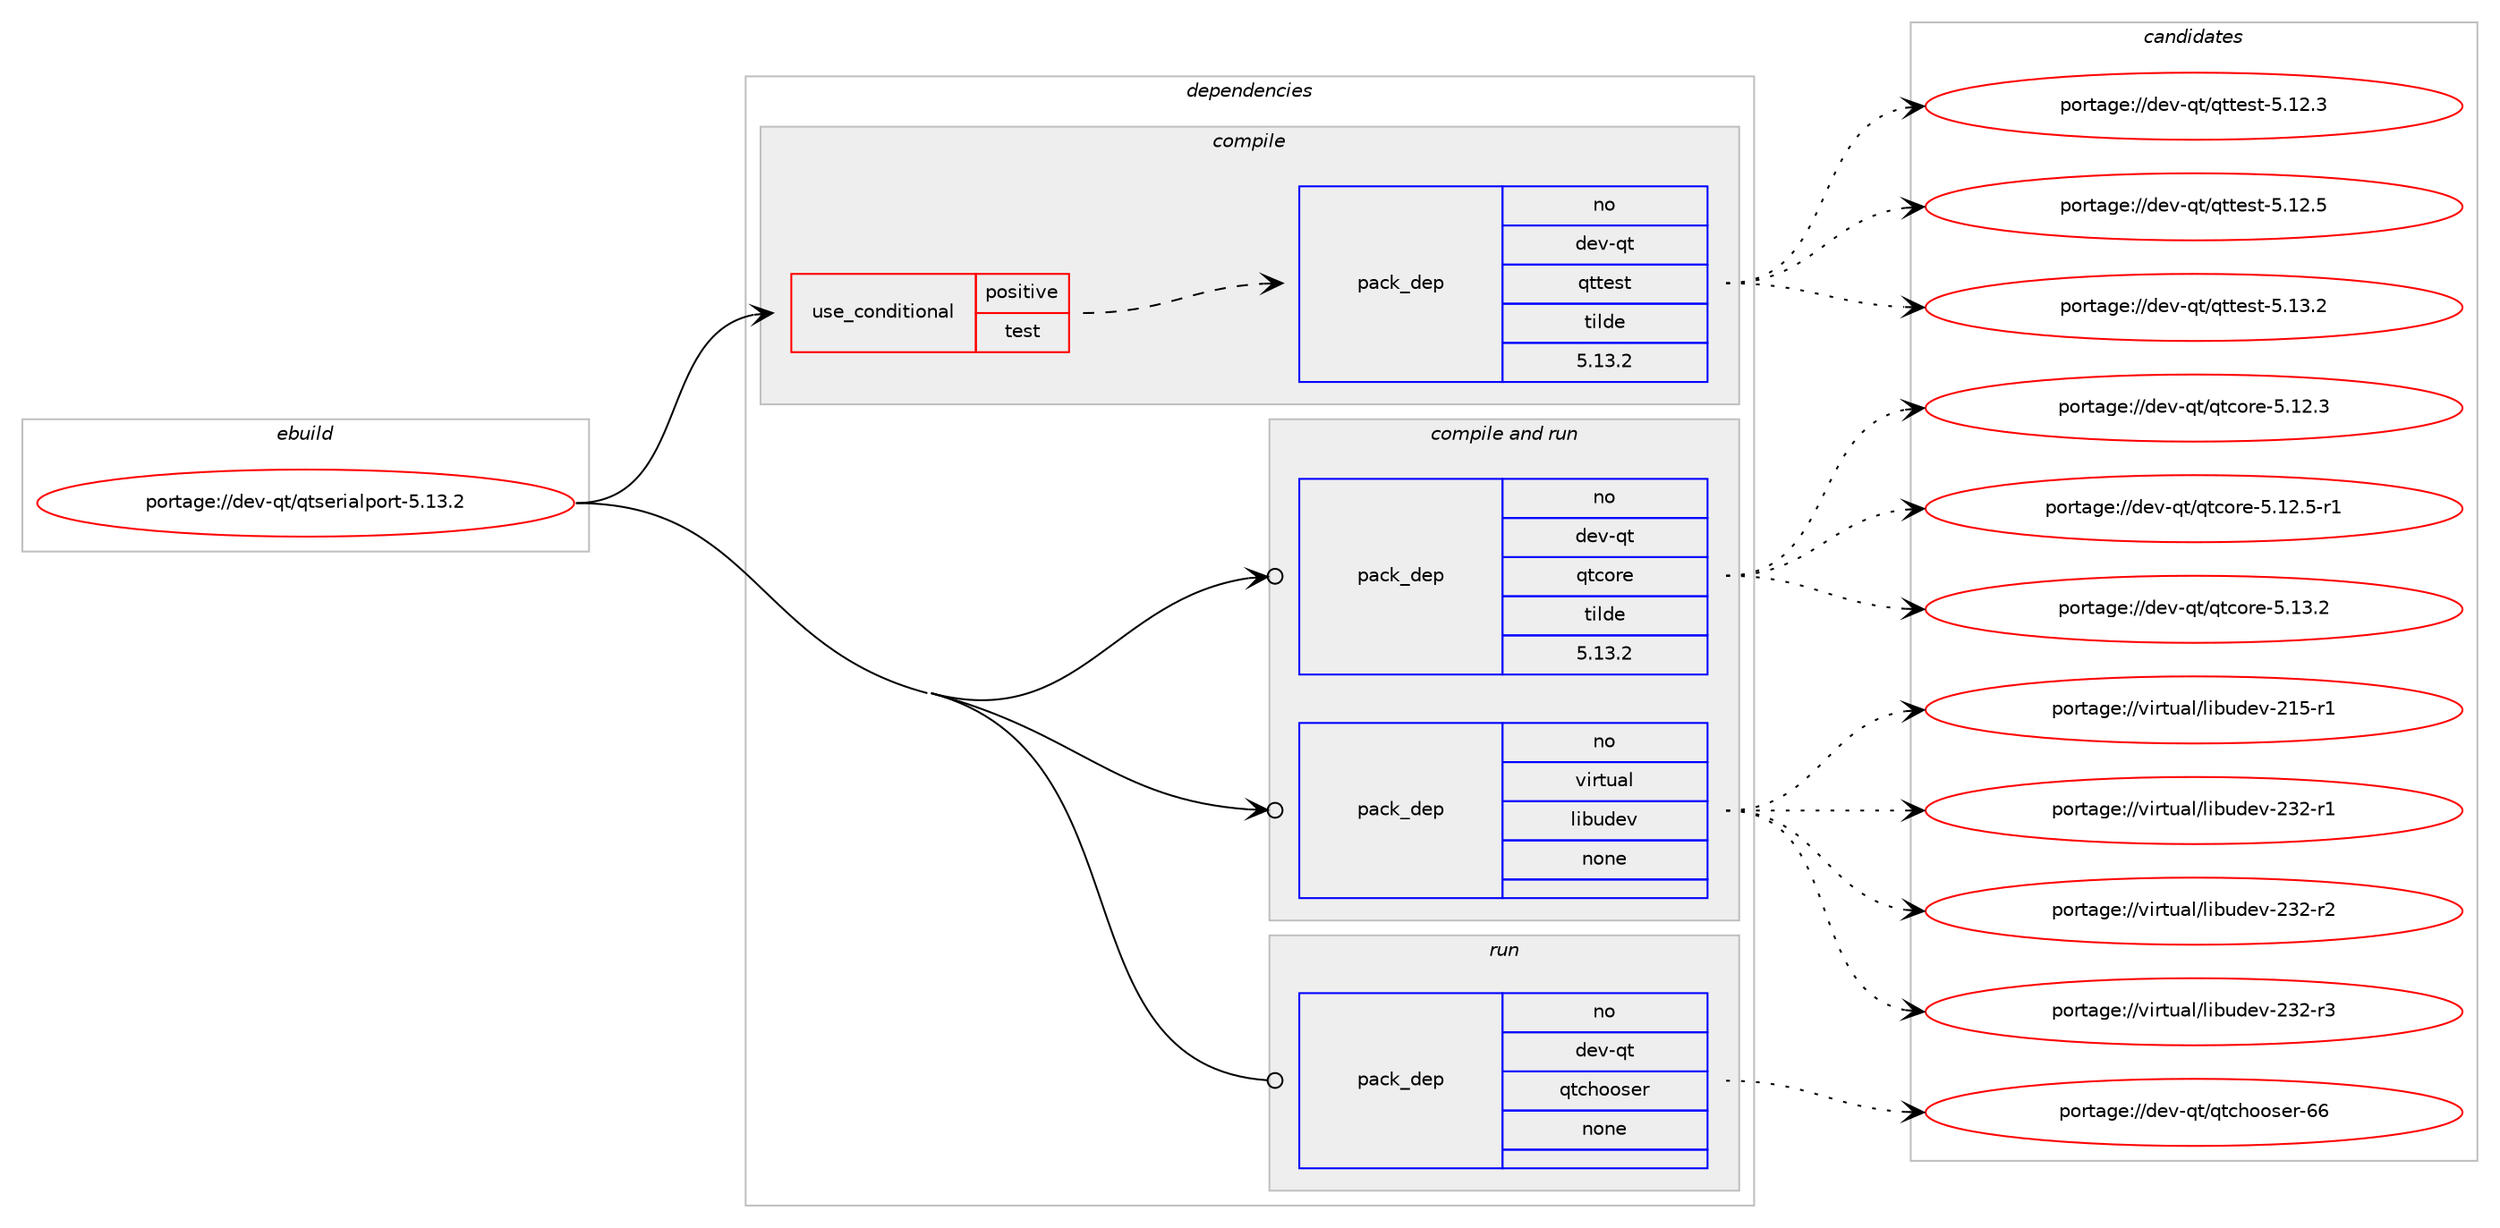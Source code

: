 digraph prolog {

# *************
# Graph options
# *************

newrank=true;
concentrate=true;
compound=true;
graph [rankdir=LR,fontname=Helvetica,fontsize=10,ranksep=1.5];#, ranksep=2.5, nodesep=0.2];
edge  [arrowhead=vee];
node  [fontname=Helvetica,fontsize=10];

# **********
# The ebuild
# **********

subgraph cluster_leftcol {
color=gray;
rank=same;
label=<<i>ebuild</i>>;
id [label="portage://dev-qt/qtserialport-5.13.2", color=red, width=4, href="../dev-qt/qtserialport-5.13.2.svg"];
}

# ****************
# The dependencies
# ****************

subgraph cluster_midcol {
color=gray;
label=<<i>dependencies</i>>;
subgraph cluster_compile {
fillcolor="#eeeeee";
style=filled;
label=<<i>compile</i>>;
subgraph cond41727 {
dependency182033 [label=<<TABLE BORDER="0" CELLBORDER="1" CELLSPACING="0" CELLPADDING="4"><TR><TD ROWSPAN="3" CELLPADDING="10">use_conditional</TD></TR><TR><TD>positive</TD></TR><TR><TD>test</TD></TR></TABLE>>, shape=none, color=red];
subgraph pack136895 {
dependency182034 [label=<<TABLE BORDER="0" CELLBORDER="1" CELLSPACING="0" CELLPADDING="4" WIDTH="220"><TR><TD ROWSPAN="6" CELLPADDING="30">pack_dep</TD></TR><TR><TD WIDTH="110">no</TD></TR><TR><TD>dev-qt</TD></TR><TR><TD>qttest</TD></TR><TR><TD>tilde</TD></TR><TR><TD>5.13.2</TD></TR></TABLE>>, shape=none, color=blue];
}
dependency182033:e -> dependency182034:w [weight=20,style="dashed",arrowhead="vee"];
}
id:e -> dependency182033:w [weight=20,style="solid",arrowhead="vee"];
}
subgraph cluster_compileandrun {
fillcolor="#eeeeee";
style=filled;
label=<<i>compile and run</i>>;
subgraph pack136896 {
dependency182035 [label=<<TABLE BORDER="0" CELLBORDER="1" CELLSPACING="0" CELLPADDING="4" WIDTH="220"><TR><TD ROWSPAN="6" CELLPADDING="30">pack_dep</TD></TR><TR><TD WIDTH="110">no</TD></TR><TR><TD>dev-qt</TD></TR><TR><TD>qtcore</TD></TR><TR><TD>tilde</TD></TR><TR><TD>5.13.2</TD></TR></TABLE>>, shape=none, color=blue];
}
id:e -> dependency182035:w [weight=20,style="solid",arrowhead="odotvee"];
subgraph pack136897 {
dependency182036 [label=<<TABLE BORDER="0" CELLBORDER="1" CELLSPACING="0" CELLPADDING="4" WIDTH="220"><TR><TD ROWSPAN="6" CELLPADDING="30">pack_dep</TD></TR><TR><TD WIDTH="110">no</TD></TR><TR><TD>virtual</TD></TR><TR><TD>libudev</TD></TR><TR><TD>none</TD></TR><TR><TD></TD></TR></TABLE>>, shape=none, color=blue];
}
id:e -> dependency182036:w [weight=20,style="solid",arrowhead="odotvee"];
}
subgraph cluster_run {
fillcolor="#eeeeee";
style=filled;
label=<<i>run</i>>;
subgraph pack136898 {
dependency182037 [label=<<TABLE BORDER="0" CELLBORDER="1" CELLSPACING="0" CELLPADDING="4" WIDTH="220"><TR><TD ROWSPAN="6" CELLPADDING="30">pack_dep</TD></TR><TR><TD WIDTH="110">no</TD></TR><TR><TD>dev-qt</TD></TR><TR><TD>qtchooser</TD></TR><TR><TD>none</TD></TR><TR><TD></TD></TR></TABLE>>, shape=none, color=blue];
}
id:e -> dependency182037:w [weight=20,style="solid",arrowhead="odot"];
}
}

# **************
# The candidates
# **************

subgraph cluster_choices {
rank=same;
color=gray;
label=<<i>candidates</i>>;

subgraph choice136895 {
color=black;
nodesep=1;
choiceportage100101118451131164711311611610111511645534649504651 [label="portage://dev-qt/qttest-5.12.3", color=red, width=4,href="../dev-qt/qttest-5.12.3.svg"];
choiceportage100101118451131164711311611610111511645534649504653 [label="portage://dev-qt/qttest-5.12.5", color=red, width=4,href="../dev-qt/qttest-5.12.5.svg"];
choiceportage100101118451131164711311611610111511645534649514650 [label="portage://dev-qt/qttest-5.13.2", color=red, width=4,href="../dev-qt/qttest-5.13.2.svg"];
dependency182034:e -> choiceportage100101118451131164711311611610111511645534649504651:w [style=dotted,weight="100"];
dependency182034:e -> choiceportage100101118451131164711311611610111511645534649504653:w [style=dotted,weight="100"];
dependency182034:e -> choiceportage100101118451131164711311611610111511645534649514650:w [style=dotted,weight="100"];
}
subgraph choice136896 {
color=black;
nodesep=1;
choiceportage10010111845113116471131169911111410145534649504651 [label="portage://dev-qt/qtcore-5.12.3", color=red, width=4,href="../dev-qt/qtcore-5.12.3.svg"];
choiceportage100101118451131164711311699111114101455346495046534511449 [label="portage://dev-qt/qtcore-5.12.5-r1", color=red, width=4,href="../dev-qt/qtcore-5.12.5-r1.svg"];
choiceportage10010111845113116471131169911111410145534649514650 [label="portage://dev-qt/qtcore-5.13.2", color=red, width=4,href="../dev-qt/qtcore-5.13.2.svg"];
dependency182035:e -> choiceportage10010111845113116471131169911111410145534649504651:w [style=dotted,weight="100"];
dependency182035:e -> choiceportage100101118451131164711311699111114101455346495046534511449:w [style=dotted,weight="100"];
dependency182035:e -> choiceportage10010111845113116471131169911111410145534649514650:w [style=dotted,weight="100"];
}
subgraph choice136897 {
color=black;
nodesep=1;
choiceportage118105114116117971084710810598117100101118455049534511449 [label="portage://virtual/libudev-215-r1", color=red, width=4,href="../virtual/libudev-215-r1.svg"];
choiceportage118105114116117971084710810598117100101118455051504511449 [label="portage://virtual/libudev-232-r1", color=red, width=4,href="../virtual/libudev-232-r1.svg"];
choiceportage118105114116117971084710810598117100101118455051504511450 [label="portage://virtual/libudev-232-r2", color=red, width=4,href="../virtual/libudev-232-r2.svg"];
choiceportage118105114116117971084710810598117100101118455051504511451 [label="portage://virtual/libudev-232-r3", color=red, width=4,href="../virtual/libudev-232-r3.svg"];
dependency182036:e -> choiceportage118105114116117971084710810598117100101118455049534511449:w [style=dotted,weight="100"];
dependency182036:e -> choiceportage118105114116117971084710810598117100101118455051504511449:w [style=dotted,weight="100"];
dependency182036:e -> choiceportage118105114116117971084710810598117100101118455051504511450:w [style=dotted,weight="100"];
dependency182036:e -> choiceportage118105114116117971084710810598117100101118455051504511451:w [style=dotted,weight="100"];
}
subgraph choice136898 {
color=black;
nodesep=1;
choiceportage100101118451131164711311699104111111115101114455454 [label="portage://dev-qt/qtchooser-66", color=red, width=4,href="../dev-qt/qtchooser-66.svg"];
dependency182037:e -> choiceportage100101118451131164711311699104111111115101114455454:w [style=dotted,weight="100"];
}
}

}

